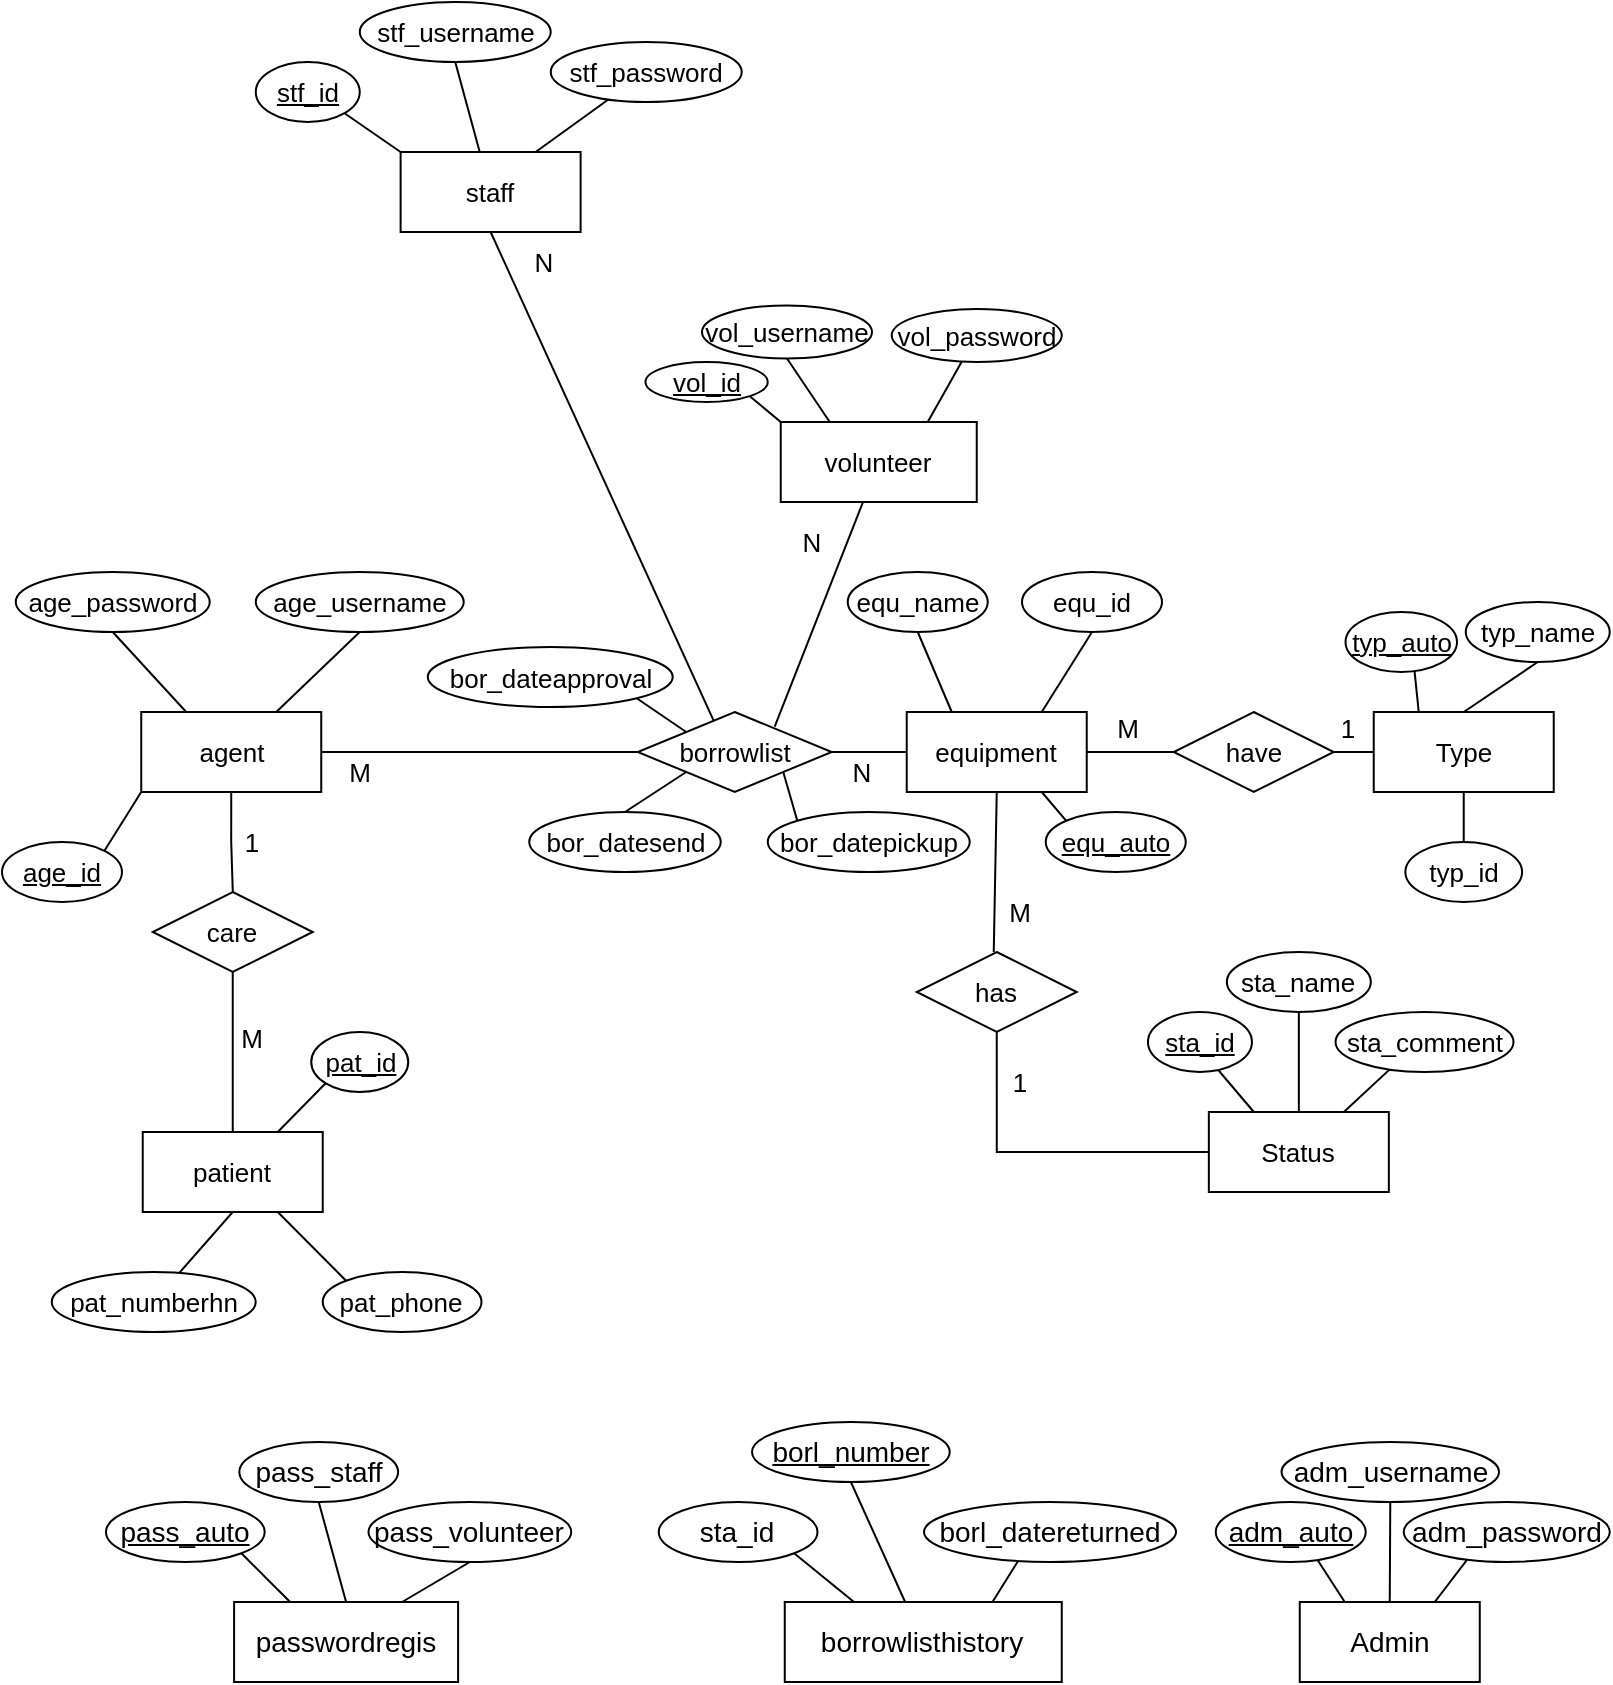 <mxfile version="26.0.6">
  <diagram name="Page-1" id="g4jFMcm0eVery6ui0c0K">
    <mxGraphModel dx="1100" dy="552" grid="1" gridSize="10" guides="1" tooltips="1" connect="1" arrows="1" fold="1" page="1" pageScale="1" pageWidth="827" pageHeight="1169" math="0" shadow="0">
      <root>
        <mxCell id="0" />
        <mxCell id="1" parent="0" />
        <mxCell id="QGnAQyisiJ7Ppkhib9Jt-1" style="rounded=0;orthogonalLoop=1;jettySize=auto;html=1;exitX=0.75;exitY=1;exitDx=0;exitDy=0;entryX=0;entryY=0;entryDx=0;entryDy=0;endArrow=none;endFill=0;fontSize=13;" parent="1" source="QGnAQyisiJ7Ppkhib9Jt-3" target="QGnAQyisiJ7Ppkhib9Jt-78" edge="1">
          <mxGeometry relative="1" as="geometry" />
        </mxCell>
        <mxCell id="QGnAQyisiJ7Ppkhib9Jt-2" style="rounded=0;orthogonalLoop=1;jettySize=auto;html=1;exitX=0.5;exitY=1;exitDx=0;exitDy=0;endArrow=none;endFill=0;fontSize=13;" parent="1" source="QGnAQyisiJ7Ppkhib9Jt-3" target="QGnAQyisiJ7Ppkhib9Jt-75" edge="1">
          <mxGeometry relative="1" as="geometry" />
        </mxCell>
        <mxCell id="QGnAQyisiJ7Ppkhib9Jt-3" value="&lt;div&gt;&lt;font&gt;patient&lt;/font&gt;&lt;/div&gt;" style="rounded=0;whiteSpace=wrap;html=1;fontSize=13;" parent="1" vertex="1">
          <mxGeometry x="80.37" y="615" width="90" height="40" as="geometry" />
        </mxCell>
        <mxCell id="QGnAQyisiJ7Ppkhib9Jt-4" style="edgeStyle=orthogonalEdgeStyle;rounded=0;orthogonalLoop=1;jettySize=auto;html=1;exitX=0.5;exitY=1;exitDx=0;exitDy=0;endArrow=none;endFill=0;fontSize=13;" parent="1" source="QGnAQyisiJ7Ppkhib9Jt-5" target="QGnAQyisiJ7Ppkhib9Jt-7" edge="1">
          <mxGeometry relative="1" as="geometry" />
        </mxCell>
        <mxCell id="0Sr6EJHMYYpEwXV3v2He-5" style="rounded=0;orthogonalLoop=1;jettySize=auto;html=1;exitX=0;exitY=1;exitDx=0;exitDy=0;entryX=1;entryY=0;entryDx=0;entryDy=0;endArrow=none;endFill=0;fontSize=13;" parent="1" source="QGnAQyisiJ7Ppkhib9Jt-5" target="QGnAQyisiJ7Ppkhib9Jt-50" edge="1">
          <mxGeometry relative="1" as="geometry" />
        </mxCell>
        <mxCell id="QGnAQyisiJ7Ppkhib9Jt-5" value="&lt;div&gt;&lt;font&gt;agent&lt;/font&gt;&lt;/div&gt;" style="rounded=0;whiteSpace=wrap;html=1;fontSize=13;" parent="1" vertex="1">
          <mxGeometry x="79.62" y="405" width="90" height="40" as="geometry" />
        </mxCell>
        <mxCell id="QGnAQyisiJ7Ppkhib9Jt-6" style="edgeStyle=orthogonalEdgeStyle;rounded=0;orthogonalLoop=1;jettySize=auto;html=1;exitX=0.5;exitY=1;exitDx=0;exitDy=0;entryX=0.5;entryY=0;entryDx=0;entryDy=0;endArrow=none;endFill=0;fontSize=13;" parent="1" source="QGnAQyisiJ7Ppkhib9Jt-7" target="QGnAQyisiJ7Ppkhib9Jt-3" edge="1">
          <mxGeometry relative="1" as="geometry" />
        </mxCell>
        <mxCell id="QGnAQyisiJ7Ppkhib9Jt-7" value="&lt;font&gt;care&lt;/font&gt;" style="rhombus;whiteSpace=wrap;html=1;fontSize=13;" parent="1" vertex="1">
          <mxGeometry x="85.37" y="495" width="80" height="40" as="geometry" />
        </mxCell>
        <mxCell id="6p1XyOA02BpVxiGqh6Pj-2" style="rounded=0;orthogonalLoop=1;jettySize=auto;html=1;exitX=0.75;exitY=0;exitDx=0;exitDy=0;entryX=0.5;entryY=1;entryDx=0;entryDy=0;endArrow=none;endFill=0;" parent="1" source="QGnAQyisiJ7Ppkhib9Jt-8" target="6p1XyOA02BpVxiGqh6Pj-1" edge="1">
          <mxGeometry relative="1" as="geometry" />
        </mxCell>
        <mxCell id="QGnAQyisiJ7Ppkhib9Jt-8" value="&lt;div&gt;&lt;font&gt;equipment&lt;/font&gt;&lt;/div&gt;" style="rounded=0;whiteSpace=wrap;html=1;fontSize=13;" parent="1" vertex="1">
          <mxGeometry x="462.37" y="405" width="90" height="40" as="geometry" />
        </mxCell>
        <mxCell id="QGnAQyisiJ7Ppkhib9Jt-9" style="rounded=0;orthogonalLoop=1;jettySize=auto;html=1;exitX=0.706;exitY=0.183;exitDx=0;exitDy=0;endArrow=none;endFill=0;exitPerimeter=0;fontSize=13;" parent="1" source="QGnAQyisiJ7Ppkhib9Jt-10" target="QGnAQyisiJ7Ppkhib9Jt-110" edge="1">
          <mxGeometry relative="1" as="geometry" />
        </mxCell>
        <mxCell id="QGnAQyisiJ7Ppkhib9Jt-10" value="borrowlist" style="rhombus;whiteSpace=wrap;html=1;fontSize=13;" parent="1" vertex="1">
          <mxGeometry x="327.87" y="405" width="97" height="40" as="geometry" />
        </mxCell>
        <mxCell id="QGnAQyisiJ7Ppkhib9Jt-11" value="" style="endArrow=none;html=1;rounded=0;exitX=1;exitY=0.5;exitDx=0;exitDy=0;endFill=0;entryX=0;entryY=0.5;entryDx=0;entryDy=0;fontSize=13;" parent="1" source="QGnAQyisiJ7Ppkhib9Jt-5" target="QGnAQyisiJ7Ppkhib9Jt-10" edge="1">
          <mxGeometry width="50" height="50" relative="1" as="geometry">
            <mxPoint x="544.87" y="435" as="sourcePoint" />
            <mxPoint x="316.87" y="425" as="targetPoint" />
          </mxGeometry>
        </mxCell>
        <mxCell id="QGnAQyisiJ7Ppkhib9Jt-12" value="" style="endArrow=none;html=1;rounded=0;exitX=1;exitY=0.5;exitDx=0;exitDy=0;entryX=0;entryY=0.5;entryDx=0;entryDy=0;fontSize=13;" parent="1" source="QGnAQyisiJ7Ppkhib9Jt-10" target="QGnAQyisiJ7Ppkhib9Jt-8" edge="1">
          <mxGeometry width="50" height="50" relative="1" as="geometry">
            <mxPoint x="474.87" y="435" as="sourcePoint" />
            <mxPoint x="524.87" y="385" as="targetPoint" />
          </mxGeometry>
        </mxCell>
        <mxCell id="QGnAQyisiJ7Ppkhib9Jt-13" value="&lt;font&gt;have&lt;/font&gt;" style="rhombus;whiteSpace=wrap;html=1;fontSize=13;" parent="1" vertex="1">
          <mxGeometry x="595.87" y="405" width="80" height="40" as="geometry" />
        </mxCell>
        <mxCell id="QGnAQyisiJ7Ppkhib9Jt-14" value="&lt;font&gt;Type&lt;/font&gt;" style="rounded=0;whiteSpace=wrap;html=1;fontSize=13;" parent="1" vertex="1">
          <mxGeometry x="695.87" y="405" width="90" height="40" as="geometry" />
        </mxCell>
        <mxCell id="QGnAQyisiJ7Ppkhib9Jt-15" value="" style="endArrow=none;html=1;rounded=0;exitX=1;exitY=0.5;exitDx=0;exitDy=0;entryX=0;entryY=0.5;entryDx=0;entryDy=0;fontSize=13;" parent="1" source="QGnAQyisiJ7Ppkhib9Jt-8" target="QGnAQyisiJ7Ppkhib9Jt-13" edge="1">
          <mxGeometry width="50" height="50" relative="1" as="geometry">
            <mxPoint x="844.87" y="505" as="sourcePoint" />
            <mxPoint x="894.87" y="455" as="targetPoint" />
          </mxGeometry>
        </mxCell>
        <mxCell id="QGnAQyisiJ7Ppkhib9Jt-16" value="&lt;font&gt;Status&lt;/font&gt;" style="rounded=0;whiteSpace=wrap;html=1;fontSize=13;" parent="1" vertex="1">
          <mxGeometry x="613.42" y="605" width="90" height="40" as="geometry" />
        </mxCell>
        <mxCell id="QGnAQyisiJ7Ppkhib9Jt-17" value="&lt;div style=&quot;font-size: 14px;&quot;&gt;&lt;font style=&quot;font-size: 14px;&quot;&gt;&lt;span style=&quot;background-color: transparent; color: light-dark(rgb(0, 0, 0), rgb(255, 255, 255));&quot;&gt;borrowlist&lt;/span&gt;history&lt;/font&gt;&lt;/div&gt;" style="rounded=0;whiteSpace=wrap;html=1;fontSize=14;" parent="1" vertex="1">
          <mxGeometry x="401.38" y="850" width="138.49" height="40" as="geometry" />
        </mxCell>
        <mxCell id="QGnAQyisiJ7Ppkhib9Jt-18" value="" style="endArrow=none;html=1;rounded=0;entryX=0;entryY=0.5;entryDx=0;entryDy=0;exitX=1;exitY=0.5;exitDx=0;exitDy=0;fontSize=13;" parent="1" source="QGnAQyisiJ7Ppkhib9Jt-13" target="QGnAQyisiJ7Ppkhib9Jt-14" edge="1">
          <mxGeometry width="50" height="50" relative="1" as="geometry">
            <mxPoint x="682.87" y="422.5" as="sourcePoint" />
            <mxPoint x="722.87" y="492.5" as="targetPoint" />
          </mxGeometry>
        </mxCell>
        <mxCell id="QGnAQyisiJ7Ppkhib9Jt-19" value="M" style="text;html=1;align=center;verticalAlign=middle;whiteSpace=wrap;rounded=0;fontSize=13;" parent="1" vertex="1">
          <mxGeometry x="124.87" y="555" width="20" height="25" as="geometry" />
        </mxCell>
        <mxCell id="QGnAQyisiJ7Ppkhib9Jt-20" value="1" style="text;html=1;align=center;verticalAlign=middle;whiteSpace=wrap;rounded=0;fontSize=13;" parent="1" vertex="1">
          <mxGeometry x="124.87" y="460" width="20" height="20" as="geometry" />
        </mxCell>
        <mxCell id="QGnAQyisiJ7Ppkhib9Jt-21" value="M" style="text;html=1;align=center;verticalAlign=middle;whiteSpace=wrap;rounded=0;fontSize=13;" parent="1" vertex="1">
          <mxGeometry x="178.87" y="425" width="20" height="20" as="geometry" />
        </mxCell>
        <mxCell id="QGnAQyisiJ7Ppkhib9Jt-22" value="N" style="text;html=1;align=center;verticalAlign=middle;whiteSpace=wrap;rounded=0;fontSize=13;" parent="1" vertex="1">
          <mxGeometry x="429.87" y="425" width="20" height="20" as="geometry" />
        </mxCell>
        <mxCell id="QGnAQyisiJ7Ppkhib9Jt-24" value="M" style="text;html=1;align=center;verticalAlign=middle;whiteSpace=wrap;rounded=0;fontSize=13;" parent="1" vertex="1">
          <mxGeometry x="562.87" y="402.5" width="20" height="20" as="geometry" />
        </mxCell>
        <mxCell id="QGnAQyisiJ7Ppkhib9Jt-25" value="1" style="text;html=1;align=center;verticalAlign=middle;whiteSpace=wrap;rounded=0;fontSize=13;" parent="1" vertex="1">
          <mxGeometry x="672.87" y="402.5" width="20" height="20" as="geometry" />
        </mxCell>
        <mxCell id="QGnAQyisiJ7Ppkhib9Jt-26" value="" style="endArrow=none;html=1;rounded=0;exitX=0.75;exitY=0;exitDx=0;exitDy=0;entryX=0.5;entryY=1;entryDx=0;entryDy=0;fontSize=13;" parent="1" source="QGnAQyisiJ7Ppkhib9Jt-5" target="QGnAQyisiJ7Ppkhib9Jt-48" edge="1">
          <mxGeometry width="50" height="50" relative="1" as="geometry">
            <mxPoint x="261.87" y="445" as="sourcePoint" />
            <mxPoint x="76.87" y="285" as="targetPoint" />
          </mxGeometry>
        </mxCell>
        <mxCell id="QGnAQyisiJ7Ppkhib9Jt-27" value="" style="endArrow=none;html=1;rounded=0;exitX=0.75;exitY=1;exitDx=0;exitDy=0;entryX=0;entryY=0;entryDx=0;entryDy=0;fontSize=13;" parent="1" source="QGnAQyisiJ7Ppkhib9Jt-8" target="QGnAQyisiJ7Ppkhib9Jt-97" edge="1">
          <mxGeometry width="50" height="50" relative="1" as="geometry">
            <mxPoint x="564.87" y="425" as="sourcePoint" />
            <mxPoint x="467.62" y="380.55" as="targetPoint" />
          </mxGeometry>
        </mxCell>
        <mxCell id="QGnAQyisiJ7Ppkhib9Jt-28" value="" style="endArrow=none;html=1;rounded=0;exitX=0.25;exitY=0;exitDx=0;exitDy=0;entryX=0.619;entryY=0.984;entryDx=0;entryDy=0;entryPerimeter=0;fontSize=13;" parent="1" source="QGnAQyisiJ7Ppkhib9Jt-14" target="QGnAQyisiJ7Ppkhib9Jt-67" edge="1">
          <mxGeometry width="50" height="50" relative="1" as="geometry">
            <mxPoint x="584.87" y="402.5" as="sourcePoint" />
            <mxPoint x="709.87" y="332.5" as="targetPoint" />
          </mxGeometry>
        </mxCell>
        <mxCell id="QGnAQyisiJ7Ppkhib9Jt-29" value="" style="endArrow=none;html=1;rounded=0;exitX=0.5;exitY=1;exitDx=0;exitDy=0;entryX=0.5;entryY=0;entryDx=0;entryDy=0;fontSize=13;" parent="1" source="QGnAQyisiJ7Ppkhib9Jt-14" target="QGnAQyisiJ7Ppkhib9Jt-68" edge="1">
          <mxGeometry width="50" height="50" relative="1" as="geometry">
            <mxPoint x="587.87" y="442.5" as="sourcePoint" />
            <mxPoint x="787.87" y="342.5" as="targetPoint" />
          </mxGeometry>
        </mxCell>
        <mxCell id="QGnAQyisiJ7Ppkhib9Jt-30" value="" style="endArrow=none;html=1;rounded=0;exitX=0.25;exitY=0;exitDx=0;exitDy=0;entryX=0.676;entryY=0.967;entryDx=0;entryDy=0;entryPerimeter=0;fontSize=13;" parent="1" source="QGnAQyisiJ7Ppkhib9Jt-16" target="QGnAQyisiJ7Ppkhib9Jt-71" edge="1">
          <mxGeometry width="50" height="50" relative="1" as="geometry">
            <mxPoint x="477.98" y="435" as="sourcePoint" />
            <mxPoint x="612.98" y="505" as="targetPoint" />
          </mxGeometry>
        </mxCell>
        <mxCell id="QGnAQyisiJ7Ppkhib9Jt-37" value="" style="endArrow=none;html=1;rounded=0;entryX=0.309;entryY=0.944;entryDx=0;entryDy=0;entryPerimeter=0;exitX=0.75;exitY=0;exitDx=0;exitDy=0;fontSize=13;" parent="1" source="QGnAQyisiJ7Ppkhib9Jt-16" target="QGnAQyisiJ7Ppkhib9Jt-72" edge="1">
          <mxGeometry width="50" height="50" relative="1" as="geometry">
            <mxPoint x="687.98" y="545" as="sourcePoint" />
            <mxPoint x="702.98" y="505" as="targetPoint" />
          </mxGeometry>
        </mxCell>
        <mxCell id="QGnAQyisiJ7Ppkhib9Jt-40" value="&lt;div style=&quot;font-size: 14px;&quot;&gt;&lt;font style=&quot;font-size: 14px;&quot;&gt;Admin&lt;/font&gt;&lt;/div&gt;" style="rounded=0;whiteSpace=wrap;html=1;fontSize=14;" parent="1" vertex="1">
          <mxGeometry x="658.88" y="850" width="90" height="40" as="geometry" />
        </mxCell>
        <mxCell id="QGnAQyisiJ7Ppkhib9Jt-43" value="&lt;font&gt;has&lt;/font&gt;" style="rhombus;whiteSpace=wrap;html=1;fontSize=13;" parent="1" vertex="1">
          <mxGeometry x="467.37" y="525" width="80" height="40" as="geometry" />
        </mxCell>
        <mxCell id="QGnAQyisiJ7Ppkhib9Jt-44" value="" style="endArrow=none;html=1;rounded=0;exitX=0.5;exitY=1;exitDx=0;exitDy=0;entryX=0.5;entryY=0;entryDx=0;entryDy=0;fontSize=13;" parent="1" source="QGnAQyisiJ7Ppkhib9Jt-8" edge="1">
          <mxGeometry width="50" height="50" relative="1" as="geometry">
            <mxPoint x="424.87" y="545" as="sourcePoint" />
            <mxPoint x="505.87" y="525" as="targetPoint" />
          </mxGeometry>
        </mxCell>
        <mxCell id="QGnAQyisiJ7Ppkhib9Jt-45" value="" style="endArrow=none;html=1;rounded=0;exitX=0.5;exitY=1;exitDx=0;exitDy=0;entryX=0;entryY=0.5;entryDx=0;entryDy=0;edgeStyle=orthogonalEdgeStyle;fontSize=13;" parent="1" source="QGnAQyisiJ7Ppkhib9Jt-43" target="QGnAQyisiJ7Ppkhib9Jt-16" edge="1">
          <mxGeometry width="50" height="50" relative="1" as="geometry">
            <mxPoint x="461.87" y="535" as="sourcePoint" />
            <mxPoint x="511.87" y="485" as="targetPoint" />
          </mxGeometry>
        </mxCell>
        <mxCell id="QGnAQyisiJ7Ppkhib9Jt-46" value="M" style="text;html=1;align=center;verticalAlign=middle;whiteSpace=wrap;rounded=0;fontSize=13;" parent="1" vertex="1">
          <mxGeometry x="508.87" y="495" width="20" height="20" as="geometry" />
        </mxCell>
        <mxCell id="QGnAQyisiJ7Ppkhib9Jt-47" value="1" style="text;html=1;align=center;verticalAlign=middle;whiteSpace=wrap;rounded=0;fontSize=13;" parent="1" vertex="1">
          <mxGeometry x="508.87" y="580" width="20" height="20" as="geometry" />
        </mxCell>
        <mxCell id="QGnAQyisiJ7Ppkhib9Jt-48" value="&lt;font&gt;age_username&lt;/font&gt;" style="ellipse;whiteSpace=wrap;html=1;fontSize=13;" parent="1" vertex="1">
          <mxGeometry x="136.87" y="335" width="104" height="30" as="geometry" />
        </mxCell>
        <mxCell id="QGnAQyisiJ7Ppkhib9Jt-50" value="&lt;font&gt;&lt;u&gt;age_id&lt;/u&gt;&lt;/font&gt;" style="ellipse;whiteSpace=wrap;html=1;fontSize=13;" parent="1" vertex="1">
          <mxGeometry x="10" y="470" width="60" height="30" as="geometry" />
        </mxCell>
        <mxCell id="QGnAQyisiJ7Ppkhib9Jt-55" style="rounded=0;orthogonalLoop=1;jettySize=auto;html=1;exitX=0.5;exitY=1;exitDx=0;exitDy=0;entryX=0.25;entryY=0;entryDx=0;entryDy=0;endArrow=none;endFill=0;fontSize=13;" parent="1" source="QGnAQyisiJ7Ppkhib9Jt-56" target="QGnAQyisiJ7Ppkhib9Jt-5" edge="1">
          <mxGeometry relative="1" as="geometry" />
        </mxCell>
        <mxCell id="QGnAQyisiJ7Ppkhib9Jt-56" value="&lt;font&gt;age_password&lt;/font&gt;" style="ellipse;whiteSpace=wrap;html=1;fontSize=13;" parent="1" vertex="1">
          <mxGeometry x="16.87" y="335" width="97" height="30" as="geometry" />
        </mxCell>
        <mxCell id="QGnAQyisiJ7Ppkhib9Jt-64" value="&lt;font&gt;equ_name&lt;/font&gt;" style="ellipse;whiteSpace=wrap;html=1;fontSize=13;" parent="1" vertex="1">
          <mxGeometry x="432.87" y="335" width="70" height="30" as="geometry" />
        </mxCell>
        <mxCell id="QGnAQyisiJ7Ppkhib9Jt-65" value="" style="endArrow=none;html=1;rounded=0;exitX=0.25;exitY=0;exitDx=0;exitDy=0;entryX=0.5;entryY=1;entryDx=0;entryDy=0;fontSize=13;" parent="1" source="QGnAQyisiJ7Ppkhib9Jt-8" target="QGnAQyisiJ7Ppkhib9Jt-64" edge="1">
          <mxGeometry width="50" height="50" relative="1" as="geometry">
            <mxPoint x="501.87" y="365" as="sourcePoint" />
            <mxPoint x="485.87" y="345" as="targetPoint" />
          </mxGeometry>
        </mxCell>
        <mxCell id="QGnAQyisiJ7Ppkhib9Jt-67" value="&lt;font&gt;&lt;u&gt;typ_auto&lt;/u&gt;&lt;/font&gt;" style="ellipse;whiteSpace=wrap;html=1;fontSize=13;" parent="1" vertex="1">
          <mxGeometry x="681.76" y="355" width="55.75" height="30" as="geometry" />
        </mxCell>
        <mxCell id="QGnAQyisiJ7Ppkhib9Jt-68" value="&lt;font&gt;typ_id&lt;/font&gt;" style="ellipse;whiteSpace=wrap;html=1;fontSize=13;" parent="1" vertex="1">
          <mxGeometry x="711.68" y="470" width="58.38" height="30" as="geometry" />
        </mxCell>
        <mxCell id="QGnAQyisiJ7Ppkhib9Jt-69" value="&lt;font&gt;typ_name&lt;/font&gt;" style="ellipse;whiteSpace=wrap;html=1;fontSize=13;" parent="1" vertex="1">
          <mxGeometry x="741.87" y="350" width="72" height="30" as="geometry" />
        </mxCell>
        <mxCell id="QGnAQyisiJ7Ppkhib9Jt-70" value="" style="endArrow=none;html=1;rounded=0;exitX=0.5;exitY=0;exitDx=0;exitDy=0;entryX=0.5;entryY=1;entryDx=0;entryDy=0;fontSize=13;" parent="1" source="QGnAQyisiJ7Ppkhib9Jt-14" target="QGnAQyisiJ7Ppkhib9Jt-69" edge="1">
          <mxGeometry width="50" height="50" relative="1" as="geometry">
            <mxPoint x="778.87" y="362.5" as="sourcePoint" />
            <mxPoint x="797.87" y="322.5" as="targetPoint" />
          </mxGeometry>
        </mxCell>
        <mxCell id="QGnAQyisiJ7Ppkhib9Jt-71" value="&lt;font&gt;&lt;u&gt;sta_id&lt;/u&gt;&lt;/font&gt;" style="ellipse;whiteSpace=wrap;html=1;fontSize=13;" parent="1" vertex="1">
          <mxGeometry x="582.98" y="555" width="52" height="30" as="geometry" />
        </mxCell>
        <mxCell id="QGnAQyisiJ7Ppkhib9Jt-72" value="&lt;font&gt;sta_comment&lt;/font&gt;" style="ellipse;whiteSpace=wrap;html=1;fontSize=13;" parent="1" vertex="1">
          <mxGeometry x="676.76" y="555" width="89" height="30" as="geometry" />
        </mxCell>
        <mxCell id="QGnAQyisiJ7Ppkhib9Jt-73" value="&lt;font&gt;sta_name&lt;/font&gt;" style="ellipse;whiteSpace=wrap;html=1;fontSize=13;" parent="1" vertex="1">
          <mxGeometry x="622.42" y="525" width="72" height="30" as="geometry" />
        </mxCell>
        <mxCell id="QGnAQyisiJ7Ppkhib9Jt-74" value="" style="endArrow=none;html=1;rounded=0;entryX=0.5;entryY=1;entryDx=0;entryDy=0;exitX=0.5;exitY=0;exitDx=0;exitDy=0;fontSize=13;" parent="1" source="QGnAQyisiJ7Ppkhib9Jt-16" target="QGnAQyisiJ7Ppkhib9Jt-73" edge="1">
          <mxGeometry width="50" height="50" relative="1" as="geometry">
            <mxPoint x="657.98" y="545" as="sourcePoint" />
            <mxPoint x="703.98" y="505" as="targetPoint" />
          </mxGeometry>
        </mxCell>
        <mxCell id="QGnAQyisiJ7Ppkhib9Jt-75" value="&lt;font&gt;pat_numberhn&lt;/font&gt;" style="ellipse;whiteSpace=wrap;html=1;fontSize=13;" parent="1" vertex="1">
          <mxGeometry x="34.87" y="685" width="102" height="30" as="geometry" />
        </mxCell>
        <mxCell id="QGnAQyisiJ7Ppkhib9Jt-76" style="rounded=0;orthogonalLoop=1;jettySize=auto;html=1;exitX=0;exitY=1;exitDx=0;exitDy=0;entryX=0.75;entryY=0;entryDx=0;entryDy=0;endArrow=none;endFill=0;fontSize=13;" parent="1" source="QGnAQyisiJ7Ppkhib9Jt-77" target="QGnAQyisiJ7Ppkhib9Jt-3" edge="1">
          <mxGeometry relative="1" as="geometry" />
        </mxCell>
        <mxCell id="QGnAQyisiJ7Ppkhib9Jt-77" value="&lt;font&gt;&lt;u&gt;pat_id&lt;/u&gt;&lt;/font&gt;" style="ellipse;whiteSpace=wrap;html=1;fontSize=13;" parent="1" vertex="1">
          <mxGeometry x="164.62" y="565" width="48.5" height="30" as="geometry" />
        </mxCell>
        <mxCell id="QGnAQyisiJ7Ppkhib9Jt-78" value="&lt;font&gt;pat_phone&lt;/font&gt;" style="ellipse;whiteSpace=wrap;html=1;fontSize=13;" parent="1" vertex="1">
          <mxGeometry x="170.37" y="685" width="79.38" height="30" as="geometry" />
        </mxCell>
        <mxCell id="QGnAQyisiJ7Ppkhib9Jt-79" value="&lt;font&gt;bor_datepickup&lt;/font&gt;" style="ellipse;whiteSpace=wrap;html=1;fontSize=13;" parent="1" vertex="1">
          <mxGeometry x="392.87" y="455" width="101" height="30" as="geometry" />
        </mxCell>
        <mxCell id="QGnAQyisiJ7Ppkhib9Jt-80" value="" style="endArrow=none;html=1;rounded=0;exitX=0;exitY=0;exitDx=0;exitDy=0;entryX=1;entryY=1;entryDx=0;entryDy=0;fontSize=13;" parent="1" source="QGnAQyisiJ7Ppkhib9Jt-79" target="QGnAQyisiJ7Ppkhib9Jt-10" edge="1">
          <mxGeometry width="50" height="50" relative="1" as="geometry">
            <mxPoint x="390.87" y="385" as="sourcePoint" />
            <mxPoint x="374.87" y="412" as="targetPoint" />
          </mxGeometry>
        </mxCell>
        <mxCell id="QGnAQyisiJ7Ppkhib9Jt-81" value="&lt;font style=&quot;font-size: 14px;&quot;&gt;&lt;u&gt;adm_auto&lt;/u&gt;&lt;/font&gt;" style="ellipse;whiteSpace=wrap;html=1;fontSize=14;" parent="1" vertex="1">
          <mxGeometry x="616.87" y="800" width="75" height="30" as="geometry" />
        </mxCell>
        <mxCell id="QGnAQyisiJ7Ppkhib9Jt-82" value="&lt;font style=&quot;font-size: 14px;&quot;&gt;adm_password&lt;/font&gt;" style="ellipse;whiteSpace=wrap;html=1;fontSize=14;" parent="1" vertex="1">
          <mxGeometry x="710.87" y="800" width="103" height="30" as="geometry" />
        </mxCell>
        <mxCell id="QGnAQyisiJ7Ppkhib9Jt-83" value="&lt;font style=&quot;font-size: 14px;&quot;&gt;adm_username&lt;/font&gt;" style="ellipse;whiteSpace=wrap;html=1;fontSize=14;" parent="1" vertex="1">
          <mxGeometry x="649.76" y="770" width="108.75" height="30" as="geometry" />
        </mxCell>
        <mxCell id="QGnAQyisiJ7Ppkhib9Jt-84" value="" style="endArrow=none;html=1;rounded=0;exitX=0.25;exitY=0;exitDx=0;exitDy=0;entryX=0.681;entryY=0.976;entryDx=0;entryDy=0;entryPerimeter=0;fontSize=14;" parent="1" source="QGnAQyisiJ7Ppkhib9Jt-40" target="QGnAQyisiJ7Ppkhib9Jt-81" edge="1">
          <mxGeometry width="50" height="50" relative="1" as="geometry">
            <mxPoint x="507.12" y="730" as="sourcePoint" />
            <mxPoint x="557.12" y="680" as="targetPoint" />
          </mxGeometry>
        </mxCell>
        <mxCell id="QGnAQyisiJ7Ppkhib9Jt-85" value="" style="endArrow=none;html=1;rounded=0;exitX=0.5;exitY=0;exitDx=0;exitDy=0;entryX=0.5;entryY=1;entryDx=0;entryDy=0;fontSize=14;" parent="1" source="QGnAQyisiJ7Ppkhib9Jt-40" target="QGnAQyisiJ7Ppkhib9Jt-83" edge="1">
          <mxGeometry width="50" height="50" relative="1" as="geometry">
            <mxPoint x="507.12" y="730" as="sourcePoint" />
            <mxPoint x="557.12" y="680" as="targetPoint" />
          </mxGeometry>
        </mxCell>
        <mxCell id="QGnAQyisiJ7Ppkhib9Jt-86" value="" style="endArrow=none;html=1;rounded=0;exitX=0.75;exitY=0;exitDx=0;exitDy=0;entryX=0.306;entryY=0.969;entryDx=0;entryDy=0;entryPerimeter=0;fontSize=14;" parent="1" source="QGnAQyisiJ7Ppkhib9Jt-40" target="QGnAQyisiJ7Ppkhib9Jt-82" edge="1">
          <mxGeometry width="50" height="50" relative="1" as="geometry">
            <mxPoint x="507.12" y="730" as="sourcePoint" />
            <mxPoint x="557.12" y="680" as="targetPoint" />
          </mxGeometry>
        </mxCell>
        <mxCell id="QGnAQyisiJ7Ppkhib9Jt-97" value="&lt;font&gt;&lt;u&gt;equ_auto&lt;/u&gt;&lt;/font&gt;" style="ellipse;whiteSpace=wrap;html=1;fontSize=13;" parent="1" vertex="1">
          <mxGeometry x="531.87" y="455" width="70" height="30" as="geometry" />
        </mxCell>
        <mxCell id="QGnAQyisiJ7Ppkhib9Jt-104" style="rounded=0;orthogonalLoop=1;jettySize=auto;html=1;exitX=0.5;exitY=0;exitDx=0;exitDy=0;entryX=0;entryY=1;entryDx=0;entryDy=0;endArrow=none;endFill=0;fontSize=13;" parent="1" source="QGnAQyisiJ7Ppkhib9Jt-105" target="QGnAQyisiJ7Ppkhib9Jt-10" edge="1">
          <mxGeometry relative="1" as="geometry" />
        </mxCell>
        <mxCell id="QGnAQyisiJ7Ppkhib9Jt-105" value="bor_datesend" style="ellipse;whiteSpace=wrap;html=1;fontSize=13;" parent="1" vertex="1">
          <mxGeometry x="273.62" y="455" width="95.75" height="30" as="geometry" />
        </mxCell>
        <mxCell id="QGnAQyisiJ7Ppkhib9Jt-106" style="rounded=0;orthogonalLoop=1;jettySize=auto;html=1;exitX=1;exitY=1;exitDx=0;exitDy=0;entryX=0;entryY=0;entryDx=0;entryDy=0;endArrow=none;endFill=0;fontSize=13;" parent="1" source="QGnAQyisiJ7Ppkhib9Jt-107" target="QGnAQyisiJ7Ppkhib9Jt-10" edge="1">
          <mxGeometry relative="1" as="geometry" />
        </mxCell>
        <mxCell id="QGnAQyisiJ7Ppkhib9Jt-107" value="&lt;font&gt;bor_dateapproval&lt;/font&gt;" style="ellipse;whiteSpace=wrap;html=1;fontSize=13;" parent="1" vertex="1">
          <mxGeometry x="222.87" y="372.5" width="122.5" height="30" as="geometry" />
        </mxCell>
        <mxCell id="6p1XyOA02BpVxiGqh6Pj-4" style="rounded=0;orthogonalLoop=1;jettySize=auto;html=1;exitX=0.75;exitY=0;exitDx=0;exitDy=0;endArrow=none;endFill=0;" parent="1" source="QGnAQyisiJ7Ppkhib9Jt-110" target="6p1XyOA02BpVxiGqh6Pj-3" edge="1">
          <mxGeometry relative="1" as="geometry" />
        </mxCell>
        <mxCell id="QGnAQyisiJ7Ppkhib9Jt-110" value="&lt;font&gt;volunteer&lt;/font&gt;" style="rounded=0;whiteSpace=wrap;html=1;fontSize=13;" parent="1" vertex="1">
          <mxGeometry x="399.37" y="260" width="98" height="40" as="geometry" />
        </mxCell>
        <mxCell id="QGnAQyisiJ7Ppkhib9Jt-113" style="rounded=0;orthogonalLoop=1;jettySize=auto;html=1;exitX=1;exitY=1;exitDx=0;exitDy=0;entryX=0;entryY=0;entryDx=0;entryDy=0;endArrow=none;endFill=0;fontSize=13;" parent="1" source="QGnAQyisiJ7Ppkhib9Jt-114" target="QGnAQyisiJ7Ppkhib9Jt-110" edge="1">
          <mxGeometry relative="1" as="geometry" />
        </mxCell>
        <mxCell id="QGnAQyisiJ7Ppkhib9Jt-114" value="&lt;u&gt;vol_id&lt;/u&gt;" style="ellipse;whiteSpace=wrap;html=1;fontSize=13;" parent="1" vertex="1">
          <mxGeometry x="331.74" y="230" width="61.13" height="20" as="geometry" />
        </mxCell>
        <mxCell id="QGnAQyisiJ7Ppkhib9Jt-115" style="rounded=0;orthogonalLoop=1;jettySize=auto;html=1;exitX=0.5;exitY=1;exitDx=0;exitDy=0;entryX=0.25;entryY=0;entryDx=0;entryDy=0;endArrow=none;endFill=0;fontSize=13;" parent="1" source="QGnAQyisiJ7Ppkhib9Jt-116" target="QGnAQyisiJ7Ppkhib9Jt-110" edge="1">
          <mxGeometry relative="1" as="geometry" />
        </mxCell>
        <mxCell id="QGnAQyisiJ7Ppkhib9Jt-116" value="vol_username" style="ellipse;whiteSpace=wrap;html=1;fontSize=13;" parent="1" vertex="1">
          <mxGeometry x="360.0" y="201.72" width="85" height="26.56" as="geometry" />
        </mxCell>
        <mxCell id="QGnAQyisiJ7Ppkhib9Jt-119" value="&lt;div style=&quot;font-size: 14px;&quot;&gt;&lt;font style=&quot;font-size: 14px;&quot;&gt;passwordregis&lt;/font&gt;&lt;/div&gt;" style="rounded=0;whiteSpace=wrap;html=1;fontSize=14;" parent="1" vertex="1">
          <mxGeometry x="126.05" y="850" width="112" height="40" as="geometry" />
        </mxCell>
        <mxCell id="QGnAQyisiJ7Ppkhib9Jt-120" style="rounded=0;orthogonalLoop=1;jettySize=auto;html=1;exitX=0.5;exitY=1;exitDx=0;exitDy=0;entryX=0.5;entryY=0;entryDx=0;entryDy=0;endArrow=none;endFill=0;" parent="1" source="QGnAQyisiJ7Ppkhib9Jt-121" target="QGnAQyisiJ7Ppkhib9Jt-119" edge="1">
          <mxGeometry relative="1" as="geometry" />
        </mxCell>
        <mxCell id="QGnAQyisiJ7Ppkhib9Jt-121" value="&lt;font style=&quot;font-size: 14px;&quot;&gt;pass_staff&lt;/font&gt;" style="ellipse;whiteSpace=wrap;html=1;fontSize=14;" parent="1" vertex="1">
          <mxGeometry x="128.67" y="770" width="79.38" height="30" as="geometry" />
        </mxCell>
        <mxCell id="QGnAQyisiJ7Ppkhib9Jt-122" style="rounded=0;orthogonalLoop=1;jettySize=auto;html=1;exitX=0.5;exitY=1;exitDx=0;exitDy=0;entryX=0.75;entryY=0;entryDx=0;entryDy=0;endArrow=none;endFill=0;" parent="1" source="QGnAQyisiJ7Ppkhib9Jt-123" target="QGnAQyisiJ7Ppkhib9Jt-119" edge="1">
          <mxGeometry relative="1" as="geometry" />
        </mxCell>
        <mxCell id="QGnAQyisiJ7Ppkhib9Jt-123" value="&lt;font style=&quot;font-size: 14px;&quot;&gt;pass_volunteer&lt;/font&gt;" style="ellipse;whiteSpace=wrap;html=1;fontSize=14;" parent="1" vertex="1">
          <mxGeometry x="193.24" y="800" width="101.38" height="30" as="geometry" />
        </mxCell>
        <mxCell id="QGnAQyisiJ7Ppkhib9Jt-124" style="rounded=0;orthogonalLoop=1;jettySize=auto;html=1;exitX=1;exitY=1;exitDx=0;exitDy=0;entryX=0.25;entryY=0;entryDx=0;entryDy=0;endArrow=none;endFill=0;" parent="1" source="QGnAQyisiJ7Ppkhib9Jt-125" target="QGnAQyisiJ7Ppkhib9Jt-119" edge="1">
          <mxGeometry relative="1" as="geometry" />
        </mxCell>
        <mxCell id="QGnAQyisiJ7Ppkhib9Jt-125" value="&lt;font style=&quot;font-size: 14px;&quot;&gt;&lt;u&gt;pass_auto&lt;/u&gt;&lt;/font&gt;" style="ellipse;whiteSpace=wrap;html=1;fontSize=14;" parent="1" vertex="1">
          <mxGeometry x="61.98" y="800" width="79.38" height="30" as="geometry" />
        </mxCell>
        <mxCell id="0Sr6EJHMYYpEwXV3v2He-2" style="rounded=0;orthogonalLoop=1;jettySize=auto;html=1;exitX=0.5;exitY=1;exitDx=0;exitDy=0;entryX=0.75;entryY=0;entryDx=0;entryDy=0;endArrow=none;endFill=0;" parent="1" target="QGnAQyisiJ7Ppkhib9Jt-17" edge="1">
          <mxGeometry relative="1" as="geometry">
            <mxPoint x="524.005" y="820" as="sourcePoint" />
          </mxGeometry>
        </mxCell>
        <mxCell id="QGnAQyisiJ7Ppkhib9Jt-126" value="&lt;font style=&quot;font-size: 14px;&quot;&gt;borl_datereturned&lt;/font&gt;" style="ellipse;whiteSpace=wrap;html=1;fontSize=14;" parent="1" vertex="1">
          <mxGeometry x="471" y="800" width="126.01" height="30" as="geometry" />
        </mxCell>
        <mxCell id="0Sr6EJHMYYpEwXV3v2He-3" style="rounded=0;orthogonalLoop=1;jettySize=auto;html=1;exitX=0.5;exitY=1;exitDx=0;exitDy=0;endArrow=none;endFill=0;" parent="1" source="QGnAQyisiJ7Ppkhib9Jt-127" target="QGnAQyisiJ7Ppkhib9Jt-17" edge="1">
          <mxGeometry relative="1" as="geometry" />
        </mxCell>
        <mxCell id="QGnAQyisiJ7Ppkhib9Jt-127" value="&lt;font style=&quot;font-size: 14px;&quot;&gt;&lt;u&gt;borl_number&lt;/u&gt;&lt;/font&gt;" style="ellipse;whiteSpace=wrap;html=1;fontSize=14;" parent="1" vertex="1">
          <mxGeometry x="385" y="760" width="98.86" height="30" as="geometry" />
        </mxCell>
        <mxCell id="0Sr6EJHMYYpEwXV3v2He-4" style="rounded=0;orthogonalLoop=1;jettySize=auto;html=1;exitX=1;exitY=1;exitDx=0;exitDy=0;entryX=0.25;entryY=0;entryDx=0;entryDy=0;endArrow=none;endFill=0;" parent="1" source="QGnAQyisiJ7Ppkhib9Jt-128" target="QGnAQyisiJ7Ppkhib9Jt-17" edge="1">
          <mxGeometry relative="1" as="geometry" />
        </mxCell>
        <mxCell id="QGnAQyisiJ7Ppkhib9Jt-128" value="&lt;font style=&quot;font-size: 14px;&quot;&gt;sta_id&lt;/font&gt;" style="ellipse;whiteSpace=wrap;html=1;fontSize=14;" parent="1" vertex="1">
          <mxGeometry x="338.37" y="800" width="79.38" height="30" as="geometry" />
        </mxCell>
        <mxCell id="Lm4w0pmGu1fPoMTttCCB-7" style="rounded=0;orthogonalLoop=1;jettySize=auto;html=1;exitX=0.5;exitY=1;exitDx=0;exitDy=0;entryX=0.393;entryY=0.117;entryDx=0;entryDy=0;endArrow=none;endFill=0;entryPerimeter=0;fontSize=13;" parent="1" source="0Sr6EJHMYYpEwXV3v2He-10" target="QGnAQyisiJ7Ppkhib9Jt-10" edge="1">
          <mxGeometry relative="1" as="geometry" />
        </mxCell>
        <mxCell id="6p1XyOA02BpVxiGqh6Pj-6" style="rounded=0;orthogonalLoop=1;jettySize=auto;html=1;exitX=0.75;exitY=0;exitDx=0;exitDy=0;endArrow=none;endFill=0;" parent="1" source="0Sr6EJHMYYpEwXV3v2He-10" target="6p1XyOA02BpVxiGqh6Pj-5" edge="1">
          <mxGeometry relative="1" as="geometry" />
        </mxCell>
        <mxCell id="0Sr6EJHMYYpEwXV3v2He-10" value="&lt;div&gt;&lt;font&gt;staff&lt;/font&gt;&lt;/div&gt;" style="rounded=0;whiteSpace=wrap;html=1;fontSize=13;" parent="1" vertex="1">
          <mxGeometry x="209.31" y="125" width="90" height="40" as="geometry" />
        </mxCell>
        <mxCell id="Lm4w0pmGu1fPoMTttCCB-19" style="rounded=0;orthogonalLoop=1;jettySize=auto;html=1;exitX=1;exitY=1;exitDx=0;exitDy=0;entryX=0;entryY=0;entryDx=0;entryDy=0;endArrow=none;endFill=0;fontSize=13;" parent="1" source="0Sr6EJHMYYpEwXV3v2He-15" target="0Sr6EJHMYYpEwXV3v2He-10" edge="1">
          <mxGeometry relative="1" as="geometry" />
        </mxCell>
        <mxCell id="0Sr6EJHMYYpEwXV3v2He-15" value="&lt;font&gt;&lt;u&gt;stf_id&lt;/u&gt;&lt;/font&gt;" style="ellipse;whiteSpace=wrap;html=1;fontSize=13;" parent="1" vertex="1">
          <mxGeometry x="136.87" y="80" width="52" height="30" as="geometry" />
        </mxCell>
        <mxCell id="Lm4w0pmGu1fPoMTttCCB-18" style="rounded=0;orthogonalLoop=1;jettySize=auto;html=1;exitX=0.5;exitY=1;exitDx=0;exitDy=0;endArrow=none;endFill=0;fontSize=13;" parent="1" source="0Sr6EJHMYYpEwXV3v2He-16" target="0Sr6EJHMYYpEwXV3v2He-10" edge="1">
          <mxGeometry relative="1" as="geometry" />
        </mxCell>
        <mxCell id="0Sr6EJHMYYpEwXV3v2He-16" value="&lt;font&gt;stf_username&lt;/font&gt;" style="ellipse;whiteSpace=wrap;html=1;fontSize=13;" parent="1" vertex="1">
          <mxGeometry x="188.87" y="50" width="95.5" height="30" as="geometry" />
        </mxCell>
        <mxCell id="CvJ0tj9pKJdSVpHca_EA-5" value="N" style="text;html=1;align=center;verticalAlign=middle;whiteSpace=wrap;rounded=0;fontSize=13;" parent="1" vertex="1">
          <mxGeometry x="404.87" y="310" width="20" height="20" as="geometry" />
        </mxCell>
        <mxCell id="CvJ0tj9pKJdSVpHca_EA-7" value="N" style="text;html=1;align=center;verticalAlign=middle;whiteSpace=wrap;rounded=0;fontSize=13;" parent="1" vertex="1">
          <mxGeometry x="270.8" y="170" width="20" height="20" as="geometry" />
        </mxCell>
        <mxCell id="6p1XyOA02BpVxiGqh6Pj-1" value="&lt;font&gt;equ_id&lt;/font&gt;" style="ellipse;whiteSpace=wrap;html=1;fontSize=13;" parent="1" vertex="1">
          <mxGeometry x="520" y="335" width="70" height="30" as="geometry" />
        </mxCell>
        <mxCell id="6p1XyOA02BpVxiGqh6Pj-3" value="vol_password" style="ellipse;whiteSpace=wrap;html=1;fontSize=13;" parent="1" vertex="1">
          <mxGeometry x="454.87" y="203.44" width="85" height="26.56" as="geometry" />
        </mxCell>
        <mxCell id="6p1XyOA02BpVxiGqh6Pj-5" value="&lt;font&gt;stf_password&lt;/font&gt;" style="ellipse;whiteSpace=wrap;html=1;fontSize=13;" parent="1" vertex="1">
          <mxGeometry x="284.37" y="70" width="95.5" height="30" as="geometry" />
        </mxCell>
      </root>
    </mxGraphModel>
  </diagram>
</mxfile>
